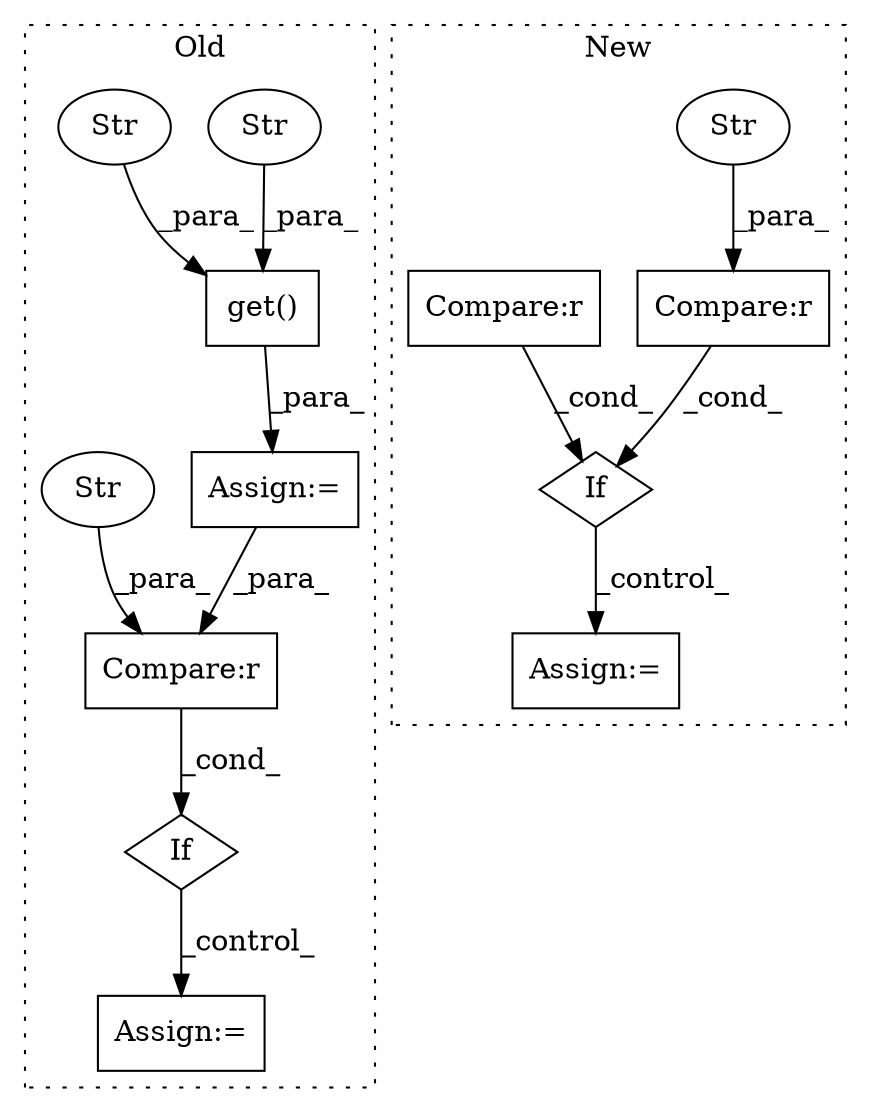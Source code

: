 digraph G {
subgraph cluster0 {
1 [label="get()" a="75" s="7237,7272" l="20,1" shape="box"];
5 [label="Str" a="66" s="7270" l="2" shape="ellipse"];
6 [label="Assign:=" a="68" s="7234" l="3" shape="box"];
8 [label="Compare:r" a="40" s="7289" l="23" shape="box"];
9 [label="Str" a="66" s="7257" l="11" shape="ellipse"];
10 [label="Str" a="66" s="7310" l="2" shape="ellipse"];
11 [label="If" a="96" s="7286" l="3" shape="diamond"];
13 [label="Assign:=" a="68" s="7482" l="3" shape="box"];
label = "Old";
style="dotted";
}
subgraph cluster1 {
2 [label="If" a="96" s="9472" l="3" shape="diamond"];
3 [label="Assign:=" a="68" s="9707" l="3" shape="box"];
4 [label="Compare:r" a="40" s="9504" l="23" shape="box"];
7 [label="Str" a="66" s="9525" l="2" shape="ellipse"];
12 [label="Compare:r" a="40" s="9475" l="25" shape="box"];
label = "New";
style="dotted";
}
1 -> 6 [label="_para_"];
2 -> 3 [label="_control_"];
4 -> 2 [label="_cond_"];
5 -> 1 [label="_para_"];
6 -> 8 [label="_para_"];
7 -> 4 [label="_para_"];
8 -> 11 [label="_cond_"];
9 -> 1 [label="_para_"];
10 -> 8 [label="_para_"];
11 -> 13 [label="_control_"];
12 -> 2 [label="_cond_"];
}